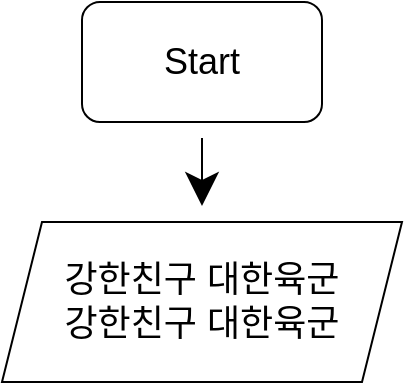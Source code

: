 <mxfile version="15.3.3" type="github"><diagram id="B-dgMcMYYOsceNYJ60Dn" name="Page-1"><mxGraphModel dx="1422" dy="794" grid="1" gridSize="10" guides="1" tooltips="1" connect="1" arrows="1" fold="1" page="1" pageScale="1" pageWidth="827" pageHeight="1169" math="0" shadow="0"><root><mxCell id="0"/><mxCell id="1" parent="0"/><mxCell id="_-S7UfLL476aLDT0YA_N-1" value="&lt;font style=&quot;font-size: 18px&quot;&gt;Start&lt;/font&gt;" style="rounded=1;whiteSpace=wrap;html=1;hachureGap=4;pointerEvents=0;" parent="1" vertex="1"><mxGeometry x="360" y="90" width="120" height="60" as="geometry"/></mxCell><mxCell id="_-S7UfLL476aLDT0YA_N-2" value="&lt;font style=&quot;font-size: 18px&quot;&gt;강한친구 대한육군&lt;br&gt;강한친구 대한육군&lt;br&gt;&lt;/font&gt;" style="shape=parallelogram;perimeter=parallelogramPerimeter;whiteSpace=wrap;html=1;fixedSize=1;hachureGap=4;pointerEvents=0;" parent="1" vertex="1"><mxGeometry x="320" y="200" width="200" height="80" as="geometry"/></mxCell><mxCell id="_-S7UfLL476aLDT0YA_N-3" value="" style="endArrow=classic;html=1;startSize=14;endSize=14;sourcePerimeterSpacing=8;targetPerimeterSpacing=8;" parent="1" source="_-S7UfLL476aLDT0YA_N-1" target="_-S7UfLL476aLDT0YA_N-2" edge="1"><mxGeometry width="50" height="50" relative="1" as="geometry"><mxPoint x="420" y="150" as="sourcePoint"/><mxPoint x="440" y="200" as="targetPoint"/></mxGeometry></mxCell></root></mxGraphModel></diagram></mxfile>